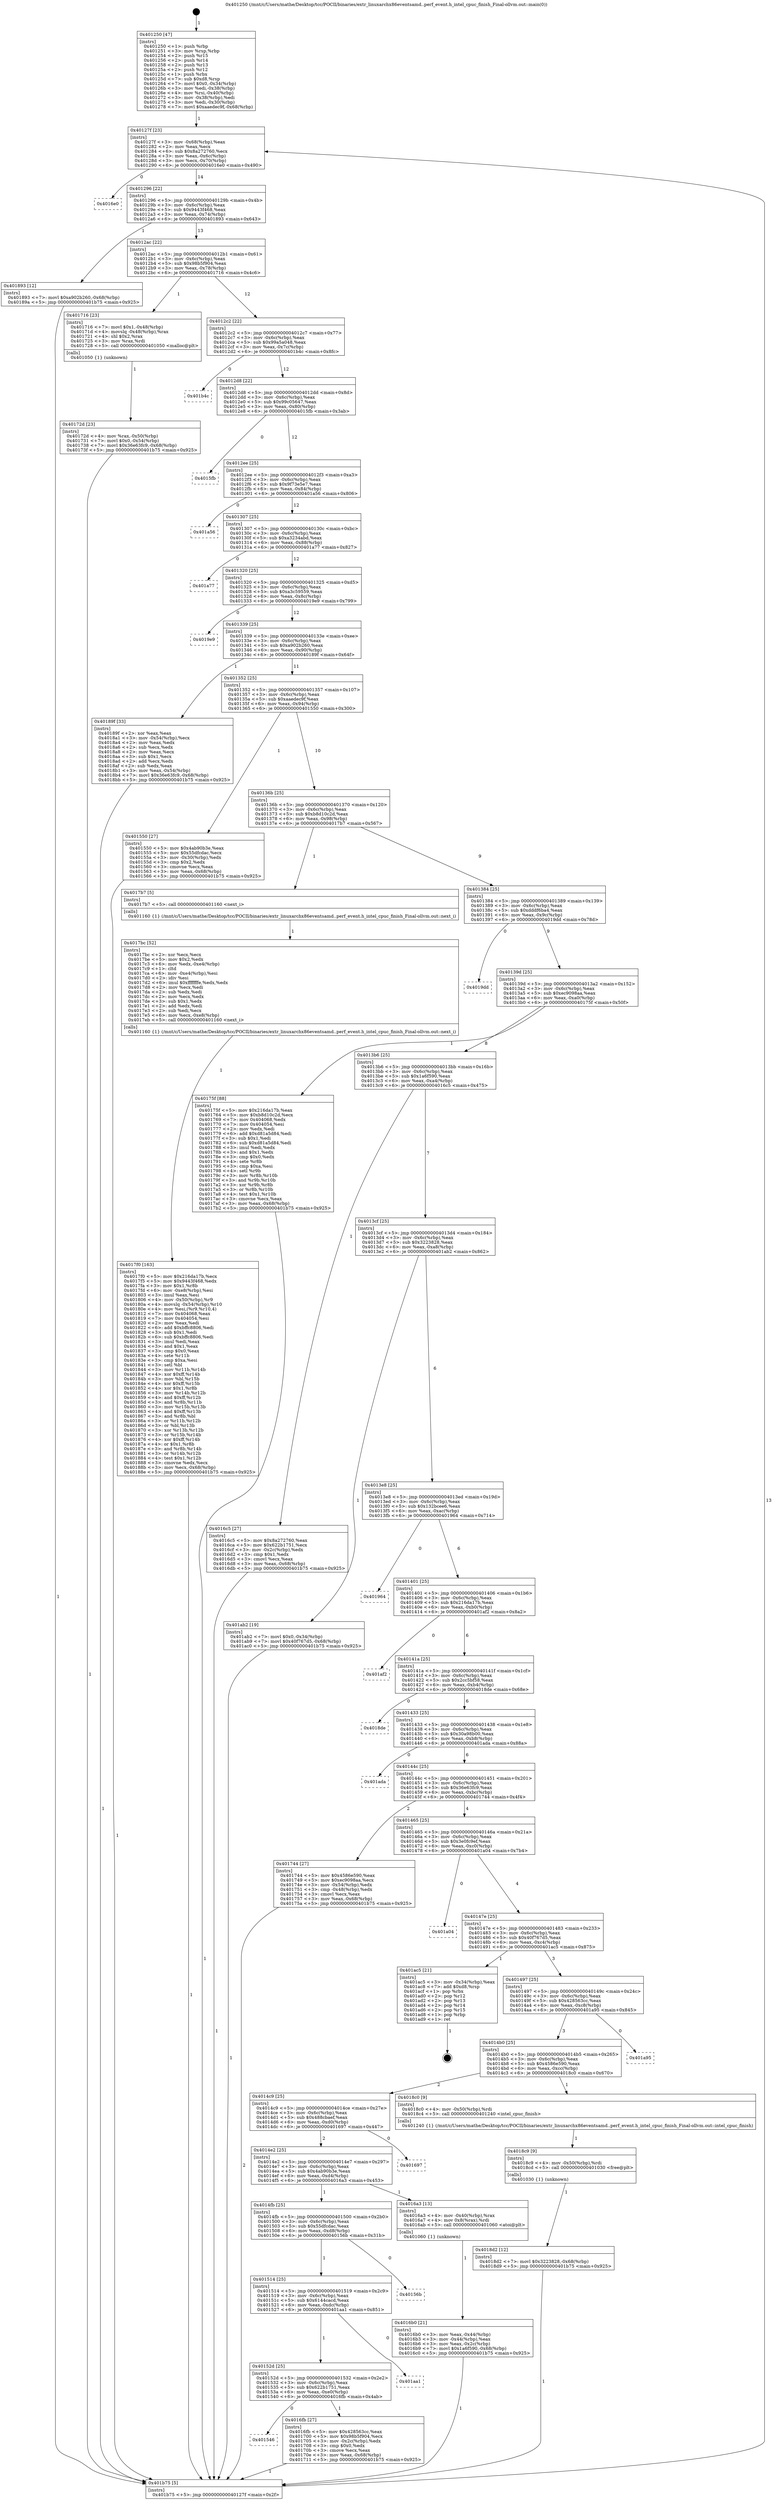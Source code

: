 digraph "0x401250" {
  label = "0x401250 (/mnt/c/Users/mathe/Desktop/tcc/POCII/binaries/extr_linuxarchx86eventsamd..perf_event.h_intel_cpuc_finish_Final-ollvm.out::main(0))"
  labelloc = "t"
  node[shape=record]

  Entry [label="",width=0.3,height=0.3,shape=circle,fillcolor=black,style=filled]
  "0x40127f" [label="{
     0x40127f [23]\l
     | [instrs]\l
     &nbsp;&nbsp;0x40127f \<+3\>: mov -0x68(%rbp),%eax\l
     &nbsp;&nbsp;0x401282 \<+2\>: mov %eax,%ecx\l
     &nbsp;&nbsp;0x401284 \<+6\>: sub $0x8a272760,%ecx\l
     &nbsp;&nbsp;0x40128a \<+3\>: mov %eax,-0x6c(%rbp)\l
     &nbsp;&nbsp;0x40128d \<+3\>: mov %ecx,-0x70(%rbp)\l
     &nbsp;&nbsp;0x401290 \<+6\>: je 00000000004016e0 \<main+0x490\>\l
  }"]
  "0x4016e0" [label="{
     0x4016e0\l
  }", style=dashed]
  "0x401296" [label="{
     0x401296 [22]\l
     | [instrs]\l
     &nbsp;&nbsp;0x401296 \<+5\>: jmp 000000000040129b \<main+0x4b\>\l
     &nbsp;&nbsp;0x40129b \<+3\>: mov -0x6c(%rbp),%eax\l
     &nbsp;&nbsp;0x40129e \<+5\>: sub $0x9443f468,%eax\l
     &nbsp;&nbsp;0x4012a3 \<+3\>: mov %eax,-0x74(%rbp)\l
     &nbsp;&nbsp;0x4012a6 \<+6\>: je 0000000000401893 \<main+0x643\>\l
  }"]
  Exit [label="",width=0.3,height=0.3,shape=circle,fillcolor=black,style=filled,peripheries=2]
  "0x401893" [label="{
     0x401893 [12]\l
     | [instrs]\l
     &nbsp;&nbsp;0x401893 \<+7\>: movl $0xa902b260,-0x68(%rbp)\l
     &nbsp;&nbsp;0x40189a \<+5\>: jmp 0000000000401b75 \<main+0x925\>\l
  }"]
  "0x4012ac" [label="{
     0x4012ac [22]\l
     | [instrs]\l
     &nbsp;&nbsp;0x4012ac \<+5\>: jmp 00000000004012b1 \<main+0x61\>\l
     &nbsp;&nbsp;0x4012b1 \<+3\>: mov -0x6c(%rbp),%eax\l
     &nbsp;&nbsp;0x4012b4 \<+5\>: sub $0x98b5f904,%eax\l
     &nbsp;&nbsp;0x4012b9 \<+3\>: mov %eax,-0x78(%rbp)\l
     &nbsp;&nbsp;0x4012bc \<+6\>: je 0000000000401716 \<main+0x4c6\>\l
  }"]
  "0x4018d2" [label="{
     0x4018d2 [12]\l
     | [instrs]\l
     &nbsp;&nbsp;0x4018d2 \<+7\>: movl $0x3223828,-0x68(%rbp)\l
     &nbsp;&nbsp;0x4018d9 \<+5\>: jmp 0000000000401b75 \<main+0x925\>\l
  }"]
  "0x401716" [label="{
     0x401716 [23]\l
     | [instrs]\l
     &nbsp;&nbsp;0x401716 \<+7\>: movl $0x1,-0x48(%rbp)\l
     &nbsp;&nbsp;0x40171d \<+4\>: movslq -0x48(%rbp),%rax\l
     &nbsp;&nbsp;0x401721 \<+4\>: shl $0x2,%rax\l
     &nbsp;&nbsp;0x401725 \<+3\>: mov %rax,%rdi\l
     &nbsp;&nbsp;0x401728 \<+5\>: call 0000000000401050 \<malloc@plt\>\l
     | [calls]\l
     &nbsp;&nbsp;0x401050 \{1\} (unknown)\l
  }"]
  "0x4012c2" [label="{
     0x4012c2 [22]\l
     | [instrs]\l
     &nbsp;&nbsp;0x4012c2 \<+5\>: jmp 00000000004012c7 \<main+0x77\>\l
     &nbsp;&nbsp;0x4012c7 \<+3\>: mov -0x6c(%rbp),%eax\l
     &nbsp;&nbsp;0x4012ca \<+5\>: sub $0x99a5a048,%eax\l
     &nbsp;&nbsp;0x4012cf \<+3\>: mov %eax,-0x7c(%rbp)\l
     &nbsp;&nbsp;0x4012d2 \<+6\>: je 0000000000401b4c \<main+0x8fc\>\l
  }"]
  "0x4018c9" [label="{
     0x4018c9 [9]\l
     | [instrs]\l
     &nbsp;&nbsp;0x4018c9 \<+4\>: mov -0x50(%rbp),%rdi\l
     &nbsp;&nbsp;0x4018cd \<+5\>: call 0000000000401030 \<free@plt\>\l
     | [calls]\l
     &nbsp;&nbsp;0x401030 \{1\} (unknown)\l
  }"]
  "0x401b4c" [label="{
     0x401b4c\l
  }", style=dashed]
  "0x4012d8" [label="{
     0x4012d8 [22]\l
     | [instrs]\l
     &nbsp;&nbsp;0x4012d8 \<+5\>: jmp 00000000004012dd \<main+0x8d\>\l
     &nbsp;&nbsp;0x4012dd \<+3\>: mov -0x6c(%rbp),%eax\l
     &nbsp;&nbsp;0x4012e0 \<+5\>: sub $0x99c05647,%eax\l
     &nbsp;&nbsp;0x4012e5 \<+3\>: mov %eax,-0x80(%rbp)\l
     &nbsp;&nbsp;0x4012e8 \<+6\>: je 00000000004015fb \<main+0x3ab\>\l
  }"]
  "0x4017f0" [label="{
     0x4017f0 [163]\l
     | [instrs]\l
     &nbsp;&nbsp;0x4017f0 \<+5\>: mov $0x216da17b,%ecx\l
     &nbsp;&nbsp;0x4017f5 \<+5\>: mov $0x9443f468,%edx\l
     &nbsp;&nbsp;0x4017fa \<+3\>: mov $0x1,%r8b\l
     &nbsp;&nbsp;0x4017fd \<+6\>: mov -0xe8(%rbp),%esi\l
     &nbsp;&nbsp;0x401803 \<+3\>: imul %eax,%esi\l
     &nbsp;&nbsp;0x401806 \<+4\>: mov -0x50(%rbp),%r9\l
     &nbsp;&nbsp;0x40180a \<+4\>: movslq -0x54(%rbp),%r10\l
     &nbsp;&nbsp;0x40180e \<+4\>: mov %esi,(%r9,%r10,4)\l
     &nbsp;&nbsp;0x401812 \<+7\>: mov 0x404068,%eax\l
     &nbsp;&nbsp;0x401819 \<+7\>: mov 0x404054,%esi\l
     &nbsp;&nbsp;0x401820 \<+2\>: mov %eax,%edi\l
     &nbsp;&nbsp;0x401822 \<+6\>: add $0xbffc8806,%edi\l
     &nbsp;&nbsp;0x401828 \<+3\>: sub $0x1,%edi\l
     &nbsp;&nbsp;0x40182b \<+6\>: sub $0xbffc8806,%edi\l
     &nbsp;&nbsp;0x401831 \<+3\>: imul %edi,%eax\l
     &nbsp;&nbsp;0x401834 \<+3\>: and $0x1,%eax\l
     &nbsp;&nbsp;0x401837 \<+3\>: cmp $0x0,%eax\l
     &nbsp;&nbsp;0x40183a \<+4\>: sete %r11b\l
     &nbsp;&nbsp;0x40183e \<+3\>: cmp $0xa,%esi\l
     &nbsp;&nbsp;0x401841 \<+3\>: setl %bl\l
     &nbsp;&nbsp;0x401844 \<+3\>: mov %r11b,%r14b\l
     &nbsp;&nbsp;0x401847 \<+4\>: xor $0xff,%r14b\l
     &nbsp;&nbsp;0x40184b \<+3\>: mov %bl,%r15b\l
     &nbsp;&nbsp;0x40184e \<+4\>: xor $0xff,%r15b\l
     &nbsp;&nbsp;0x401852 \<+4\>: xor $0x1,%r8b\l
     &nbsp;&nbsp;0x401856 \<+3\>: mov %r14b,%r12b\l
     &nbsp;&nbsp;0x401859 \<+4\>: and $0xff,%r12b\l
     &nbsp;&nbsp;0x40185d \<+3\>: and %r8b,%r11b\l
     &nbsp;&nbsp;0x401860 \<+3\>: mov %r15b,%r13b\l
     &nbsp;&nbsp;0x401863 \<+4\>: and $0xff,%r13b\l
     &nbsp;&nbsp;0x401867 \<+3\>: and %r8b,%bl\l
     &nbsp;&nbsp;0x40186a \<+3\>: or %r11b,%r12b\l
     &nbsp;&nbsp;0x40186d \<+3\>: or %bl,%r13b\l
     &nbsp;&nbsp;0x401870 \<+3\>: xor %r13b,%r12b\l
     &nbsp;&nbsp;0x401873 \<+3\>: or %r15b,%r14b\l
     &nbsp;&nbsp;0x401876 \<+4\>: xor $0xff,%r14b\l
     &nbsp;&nbsp;0x40187a \<+4\>: or $0x1,%r8b\l
     &nbsp;&nbsp;0x40187e \<+3\>: and %r8b,%r14b\l
     &nbsp;&nbsp;0x401881 \<+3\>: or %r14b,%r12b\l
     &nbsp;&nbsp;0x401884 \<+4\>: test $0x1,%r12b\l
     &nbsp;&nbsp;0x401888 \<+3\>: cmovne %edx,%ecx\l
     &nbsp;&nbsp;0x40188b \<+3\>: mov %ecx,-0x68(%rbp)\l
     &nbsp;&nbsp;0x40188e \<+5\>: jmp 0000000000401b75 \<main+0x925\>\l
  }"]
  "0x4015fb" [label="{
     0x4015fb\l
  }", style=dashed]
  "0x4012ee" [label="{
     0x4012ee [25]\l
     | [instrs]\l
     &nbsp;&nbsp;0x4012ee \<+5\>: jmp 00000000004012f3 \<main+0xa3\>\l
     &nbsp;&nbsp;0x4012f3 \<+3\>: mov -0x6c(%rbp),%eax\l
     &nbsp;&nbsp;0x4012f6 \<+5\>: sub $0x9f73e5e7,%eax\l
     &nbsp;&nbsp;0x4012fb \<+6\>: mov %eax,-0x84(%rbp)\l
     &nbsp;&nbsp;0x401301 \<+6\>: je 0000000000401a56 \<main+0x806\>\l
  }"]
  "0x4017bc" [label="{
     0x4017bc [52]\l
     | [instrs]\l
     &nbsp;&nbsp;0x4017bc \<+2\>: xor %ecx,%ecx\l
     &nbsp;&nbsp;0x4017be \<+5\>: mov $0x2,%edx\l
     &nbsp;&nbsp;0x4017c3 \<+6\>: mov %edx,-0xe4(%rbp)\l
     &nbsp;&nbsp;0x4017c9 \<+1\>: cltd\l
     &nbsp;&nbsp;0x4017ca \<+6\>: mov -0xe4(%rbp),%esi\l
     &nbsp;&nbsp;0x4017d0 \<+2\>: idiv %esi\l
     &nbsp;&nbsp;0x4017d2 \<+6\>: imul $0xfffffffe,%edx,%edx\l
     &nbsp;&nbsp;0x4017d8 \<+2\>: mov %ecx,%edi\l
     &nbsp;&nbsp;0x4017da \<+2\>: sub %edx,%edi\l
     &nbsp;&nbsp;0x4017dc \<+2\>: mov %ecx,%edx\l
     &nbsp;&nbsp;0x4017de \<+3\>: sub $0x1,%edx\l
     &nbsp;&nbsp;0x4017e1 \<+2\>: add %edx,%edi\l
     &nbsp;&nbsp;0x4017e3 \<+2\>: sub %edi,%ecx\l
     &nbsp;&nbsp;0x4017e5 \<+6\>: mov %ecx,-0xe8(%rbp)\l
     &nbsp;&nbsp;0x4017eb \<+5\>: call 0000000000401160 \<next_i\>\l
     | [calls]\l
     &nbsp;&nbsp;0x401160 \{1\} (/mnt/c/Users/mathe/Desktop/tcc/POCII/binaries/extr_linuxarchx86eventsamd..perf_event.h_intel_cpuc_finish_Final-ollvm.out::next_i)\l
  }"]
  "0x401a56" [label="{
     0x401a56\l
  }", style=dashed]
  "0x401307" [label="{
     0x401307 [25]\l
     | [instrs]\l
     &nbsp;&nbsp;0x401307 \<+5\>: jmp 000000000040130c \<main+0xbc\>\l
     &nbsp;&nbsp;0x40130c \<+3\>: mov -0x6c(%rbp),%eax\l
     &nbsp;&nbsp;0x40130f \<+5\>: sub $0xa3234abd,%eax\l
     &nbsp;&nbsp;0x401314 \<+6\>: mov %eax,-0x88(%rbp)\l
     &nbsp;&nbsp;0x40131a \<+6\>: je 0000000000401a77 \<main+0x827\>\l
  }"]
  "0x40172d" [label="{
     0x40172d [23]\l
     | [instrs]\l
     &nbsp;&nbsp;0x40172d \<+4\>: mov %rax,-0x50(%rbp)\l
     &nbsp;&nbsp;0x401731 \<+7\>: movl $0x0,-0x54(%rbp)\l
     &nbsp;&nbsp;0x401738 \<+7\>: movl $0x36e63fc9,-0x68(%rbp)\l
     &nbsp;&nbsp;0x40173f \<+5\>: jmp 0000000000401b75 \<main+0x925\>\l
  }"]
  "0x401a77" [label="{
     0x401a77\l
  }", style=dashed]
  "0x401320" [label="{
     0x401320 [25]\l
     | [instrs]\l
     &nbsp;&nbsp;0x401320 \<+5\>: jmp 0000000000401325 \<main+0xd5\>\l
     &nbsp;&nbsp;0x401325 \<+3\>: mov -0x6c(%rbp),%eax\l
     &nbsp;&nbsp;0x401328 \<+5\>: sub $0xa3c59559,%eax\l
     &nbsp;&nbsp;0x40132d \<+6\>: mov %eax,-0x8c(%rbp)\l
     &nbsp;&nbsp;0x401333 \<+6\>: je 00000000004019e9 \<main+0x799\>\l
  }"]
  "0x401546" [label="{
     0x401546\l
  }", style=dashed]
  "0x4019e9" [label="{
     0x4019e9\l
  }", style=dashed]
  "0x401339" [label="{
     0x401339 [25]\l
     | [instrs]\l
     &nbsp;&nbsp;0x401339 \<+5\>: jmp 000000000040133e \<main+0xee\>\l
     &nbsp;&nbsp;0x40133e \<+3\>: mov -0x6c(%rbp),%eax\l
     &nbsp;&nbsp;0x401341 \<+5\>: sub $0xa902b260,%eax\l
     &nbsp;&nbsp;0x401346 \<+6\>: mov %eax,-0x90(%rbp)\l
     &nbsp;&nbsp;0x40134c \<+6\>: je 000000000040189f \<main+0x64f\>\l
  }"]
  "0x4016fb" [label="{
     0x4016fb [27]\l
     | [instrs]\l
     &nbsp;&nbsp;0x4016fb \<+5\>: mov $0x428563cc,%eax\l
     &nbsp;&nbsp;0x401700 \<+5\>: mov $0x98b5f904,%ecx\l
     &nbsp;&nbsp;0x401705 \<+3\>: mov -0x2c(%rbp),%edx\l
     &nbsp;&nbsp;0x401708 \<+3\>: cmp $0x0,%edx\l
     &nbsp;&nbsp;0x40170b \<+3\>: cmove %ecx,%eax\l
     &nbsp;&nbsp;0x40170e \<+3\>: mov %eax,-0x68(%rbp)\l
     &nbsp;&nbsp;0x401711 \<+5\>: jmp 0000000000401b75 \<main+0x925\>\l
  }"]
  "0x40189f" [label="{
     0x40189f [33]\l
     | [instrs]\l
     &nbsp;&nbsp;0x40189f \<+2\>: xor %eax,%eax\l
     &nbsp;&nbsp;0x4018a1 \<+3\>: mov -0x54(%rbp),%ecx\l
     &nbsp;&nbsp;0x4018a4 \<+2\>: mov %eax,%edx\l
     &nbsp;&nbsp;0x4018a6 \<+2\>: sub %ecx,%edx\l
     &nbsp;&nbsp;0x4018a8 \<+2\>: mov %eax,%ecx\l
     &nbsp;&nbsp;0x4018aa \<+3\>: sub $0x1,%ecx\l
     &nbsp;&nbsp;0x4018ad \<+2\>: add %ecx,%edx\l
     &nbsp;&nbsp;0x4018af \<+2\>: sub %edx,%eax\l
     &nbsp;&nbsp;0x4018b1 \<+3\>: mov %eax,-0x54(%rbp)\l
     &nbsp;&nbsp;0x4018b4 \<+7\>: movl $0x36e63fc9,-0x68(%rbp)\l
     &nbsp;&nbsp;0x4018bb \<+5\>: jmp 0000000000401b75 \<main+0x925\>\l
  }"]
  "0x401352" [label="{
     0x401352 [25]\l
     | [instrs]\l
     &nbsp;&nbsp;0x401352 \<+5\>: jmp 0000000000401357 \<main+0x107\>\l
     &nbsp;&nbsp;0x401357 \<+3\>: mov -0x6c(%rbp),%eax\l
     &nbsp;&nbsp;0x40135a \<+5\>: sub $0xaaedec9f,%eax\l
     &nbsp;&nbsp;0x40135f \<+6\>: mov %eax,-0x94(%rbp)\l
     &nbsp;&nbsp;0x401365 \<+6\>: je 0000000000401550 \<main+0x300\>\l
  }"]
  "0x40152d" [label="{
     0x40152d [25]\l
     | [instrs]\l
     &nbsp;&nbsp;0x40152d \<+5\>: jmp 0000000000401532 \<main+0x2e2\>\l
     &nbsp;&nbsp;0x401532 \<+3\>: mov -0x6c(%rbp),%eax\l
     &nbsp;&nbsp;0x401535 \<+5\>: sub $0x622b1751,%eax\l
     &nbsp;&nbsp;0x40153a \<+6\>: mov %eax,-0xe0(%rbp)\l
     &nbsp;&nbsp;0x401540 \<+6\>: je 00000000004016fb \<main+0x4ab\>\l
  }"]
  "0x401550" [label="{
     0x401550 [27]\l
     | [instrs]\l
     &nbsp;&nbsp;0x401550 \<+5\>: mov $0x4ab90b3e,%eax\l
     &nbsp;&nbsp;0x401555 \<+5\>: mov $0x55dfcdac,%ecx\l
     &nbsp;&nbsp;0x40155a \<+3\>: mov -0x30(%rbp),%edx\l
     &nbsp;&nbsp;0x40155d \<+3\>: cmp $0x2,%edx\l
     &nbsp;&nbsp;0x401560 \<+3\>: cmovne %ecx,%eax\l
     &nbsp;&nbsp;0x401563 \<+3\>: mov %eax,-0x68(%rbp)\l
     &nbsp;&nbsp;0x401566 \<+5\>: jmp 0000000000401b75 \<main+0x925\>\l
  }"]
  "0x40136b" [label="{
     0x40136b [25]\l
     | [instrs]\l
     &nbsp;&nbsp;0x40136b \<+5\>: jmp 0000000000401370 \<main+0x120\>\l
     &nbsp;&nbsp;0x401370 \<+3\>: mov -0x6c(%rbp),%eax\l
     &nbsp;&nbsp;0x401373 \<+5\>: sub $0xb8d10c2d,%eax\l
     &nbsp;&nbsp;0x401378 \<+6\>: mov %eax,-0x98(%rbp)\l
     &nbsp;&nbsp;0x40137e \<+6\>: je 00000000004017b7 \<main+0x567\>\l
  }"]
  "0x401b75" [label="{
     0x401b75 [5]\l
     | [instrs]\l
     &nbsp;&nbsp;0x401b75 \<+5\>: jmp 000000000040127f \<main+0x2f\>\l
  }"]
  "0x401250" [label="{
     0x401250 [47]\l
     | [instrs]\l
     &nbsp;&nbsp;0x401250 \<+1\>: push %rbp\l
     &nbsp;&nbsp;0x401251 \<+3\>: mov %rsp,%rbp\l
     &nbsp;&nbsp;0x401254 \<+2\>: push %r15\l
     &nbsp;&nbsp;0x401256 \<+2\>: push %r14\l
     &nbsp;&nbsp;0x401258 \<+2\>: push %r13\l
     &nbsp;&nbsp;0x40125a \<+2\>: push %r12\l
     &nbsp;&nbsp;0x40125c \<+1\>: push %rbx\l
     &nbsp;&nbsp;0x40125d \<+7\>: sub $0xd8,%rsp\l
     &nbsp;&nbsp;0x401264 \<+7\>: movl $0x0,-0x34(%rbp)\l
     &nbsp;&nbsp;0x40126b \<+3\>: mov %edi,-0x38(%rbp)\l
     &nbsp;&nbsp;0x40126e \<+4\>: mov %rsi,-0x40(%rbp)\l
     &nbsp;&nbsp;0x401272 \<+3\>: mov -0x38(%rbp),%edi\l
     &nbsp;&nbsp;0x401275 \<+3\>: mov %edi,-0x30(%rbp)\l
     &nbsp;&nbsp;0x401278 \<+7\>: movl $0xaaedec9f,-0x68(%rbp)\l
  }"]
  "0x401aa1" [label="{
     0x401aa1\l
  }", style=dashed]
  "0x4017b7" [label="{
     0x4017b7 [5]\l
     | [instrs]\l
     &nbsp;&nbsp;0x4017b7 \<+5\>: call 0000000000401160 \<next_i\>\l
     | [calls]\l
     &nbsp;&nbsp;0x401160 \{1\} (/mnt/c/Users/mathe/Desktop/tcc/POCII/binaries/extr_linuxarchx86eventsamd..perf_event.h_intel_cpuc_finish_Final-ollvm.out::next_i)\l
  }"]
  "0x401384" [label="{
     0x401384 [25]\l
     | [instrs]\l
     &nbsp;&nbsp;0x401384 \<+5\>: jmp 0000000000401389 \<main+0x139\>\l
     &nbsp;&nbsp;0x401389 \<+3\>: mov -0x6c(%rbp),%eax\l
     &nbsp;&nbsp;0x40138c \<+5\>: sub $0xdddf6ba4,%eax\l
     &nbsp;&nbsp;0x401391 \<+6\>: mov %eax,-0x9c(%rbp)\l
     &nbsp;&nbsp;0x401397 \<+6\>: je 00000000004019dd \<main+0x78d\>\l
  }"]
  "0x401514" [label="{
     0x401514 [25]\l
     | [instrs]\l
     &nbsp;&nbsp;0x401514 \<+5\>: jmp 0000000000401519 \<main+0x2c9\>\l
     &nbsp;&nbsp;0x401519 \<+3\>: mov -0x6c(%rbp),%eax\l
     &nbsp;&nbsp;0x40151c \<+5\>: sub $0x6144cacd,%eax\l
     &nbsp;&nbsp;0x401521 \<+6\>: mov %eax,-0xdc(%rbp)\l
     &nbsp;&nbsp;0x401527 \<+6\>: je 0000000000401aa1 \<main+0x851\>\l
  }"]
  "0x4019dd" [label="{
     0x4019dd\l
  }", style=dashed]
  "0x40139d" [label="{
     0x40139d [25]\l
     | [instrs]\l
     &nbsp;&nbsp;0x40139d \<+5\>: jmp 00000000004013a2 \<main+0x152\>\l
     &nbsp;&nbsp;0x4013a2 \<+3\>: mov -0x6c(%rbp),%eax\l
     &nbsp;&nbsp;0x4013a5 \<+5\>: sub $0xec9098aa,%eax\l
     &nbsp;&nbsp;0x4013aa \<+6\>: mov %eax,-0xa0(%rbp)\l
     &nbsp;&nbsp;0x4013b0 \<+6\>: je 000000000040175f \<main+0x50f\>\l
  }"]
  "0x40156b" [label="{
     0x40156b\l
  }", style=dashed]
  "0x40175f" [label="{
     0x40175f [88]\l
     | [instrs]\l
     &nbsp;&nbsp;0x40175f \<+5\>: mov $0x216da17b,%eax\l
     &nbsp;&nbsp;0x401764 \<+5\>: mov $0xb8d10c2d,%ecx\l
     &nbsp;&nbsp;0x401769 \<+7\>: mov 0x404068,%edx\l
     &nbsp;&nbsp;0x401770 \<+7\>: mov 0x404054,%esi\l
     &nbsp;&nbsp;0x401777 \<+2\>: mov %edx,%edi\l
     &nbsp;&nbsp;0x401779 \<+6\>: add $0xd81a5d84,%edi\l
     &nbsp;&nbsp;0x40177f \<+3\>: sub $0x1,%edi\l
     &nbsp;&nbsp;0x401782 \<+6\>: sub $0xd81a5d84,%edi\l
     &nbsp;&nbsp;0x401788 \<+3\>: imul %edi,%edx\l
     &nbsp;&nbsp;0x40178b \<+3\>: and $0x1,%edx\l
     &nbsp;&nbsp;0x40178e \<+3\>: cmp $0x0,%edx\l
     &nbsp;&nbsp;0x401791 \<+4\>: sete %r8b\l
     &nbsp;&nbsp;0x401795 \<+3\>: cmp $0xa,%esi\l
     &nbsp;&nbsp;0x401798 \<+4\>: setl %r9b\l
     &nbsp;&nbsp;0x40179c \<+3\>: mov %r8b,%r10b\l
     &nbsp;&nbsp;0x40179f \<+3\>: and %r9b,%r10b\l
     &nbsp;&nbsp;0x4017a2 \<+3\>: xor %r9b,%r8b\l
     &nbsp;&nbsp;0x4017a5 \<+3\>: or %r8b,%r10b\l
     &nbsp;&nbsp;0x4017a8 \<+4\>: test $0x1,%r10b\l
     &nbsp;&nbsp;0x4017ac \<+3\>: cmovne %ecx,%eax\l
     &nbsp;&nbsp;0x4017af \<+3\>: mov %eax,-0x68(%rbp)\l
     &nbsp;&nbsp;0x4017b2 \<+5\>: jmp 0000000000401b75 \<main+0x925\>\l
  }"]
  "0x4013b6" [label="{
     0x4013b6 [25]\l
     | [instrs]\l
     &nbsp;&nbsp;0x4013b6 \<+5\>: jmp 00000000004013bb \<main+0x16b\>\l
     &nbsp;&nbsp;0x4013bb \<+3\>: mov -0x6c(%rbp),%eax\l
     &nbsp;&nbsp;0x4013be \<+5\>: sub $0x1a6f590,%eax\l
     &nbsp;&nbsp;0x4013c3 \<+6\>: mov %eax,-0xa4(%rbp)\l
     &nbsp;&nbsp;0x4013c9 \<+6\>: je 00000000004016c5 \<main+0x475\>\l
  }"]
  "0x4016b0" [label="{
     0x4016b0 [21]\l
     | [instrs]\l
     &nbsp;&nbsp;0x4016b0 \<+3\>: mov %eax,-0x44(%rbp)\l
     &nbsp;&nbsp;0x4016b3 \<+3\>: mov -0x44(%rbp),%eax\l
     &nbsp;&nbsp;0x4016b6 \<+3\>: mov %eax,-0x2c(%rbp)\l
     &nbsp;&nbsp;0x4016b9 \<+7\>: movl $0x1a6f590,-0x68(%rbp)\l
     &nbsp;&nbsp;0x4016c0 \<+5\>: jmp 0000000000401b75 \<main+0x925\>\l
  }"]
  "0x4016c5" [label="{
     0x4016c5 [27]\l
     | [instrs]\l
     &nbsp;&nbsp;0x4016c5 \<+5\>: mov $0x8a272760,%eax\l
     &nbsp;&nbsp;0x4016ca \<+5\>: mov $0x622b1751,%ecx\l
     &nbsp;&nbsp;0x4016cf \<+3\>: mov -0x2c(%rbp),%edx\l
     &nbsp;&nbsp;0x4016d2 \<+3\>: cmp $0x1,%edx\l
     &nbsp;&nbsp;0x4016d5 \<+3\>: cmovl %ecx,%eax\l
     &nbsp;&nbsp;0x4016d8 \<+3\>: mov %eax,-0x68(%rbp)\l
     &nbsp;&nbsp;0x4016db \<+5\>: jmp 0000000000401b75 \<main+0x925\>\l
  }"]
  "0x4013cf" [label="{
     0x4013cf [25]\l
     | [instrs]\l
     &nbsp;&nbsp;0x4013cf \<+5\>: jmp 00000000004013d4 \<main+0x184\>\l
     &nbsp;&nbsp;0x4013d4 \<+3\>: mov -0x6c(%rbp),%eax\l
     &nbsp;&nbsp;0x4013d7 \<+5\>: sub $0x3223828,%eax\l
     &nbsp;&nbsp;0x4013dc \<+6\>: mov %eax,-0xa8(%rbp)\l
     &nbsp;&nbsp;0x4013e2 \<+6\>: je 0000000000401ab2 \<main+0x862\>\l
  }"]
  "0x4014fb" [label="{
     0x4014fb [25]\l
     | [instrs]\l
     &nbsp;&nbsp;0x4014fb \<+5\>: jmp 0000000000401500 \<main+0x2b0\>\l
     &nbsp;&nbsp;0x401500 \<+3\>: mov -0x6c(%rbp),%eax\l
     &nbsp;&nbsp;0x401503 \<+5\>: sub $0x55dfcdac,%eax\l
     &nbsp;&nbsp;0x401508 \<+6\>: mov %eax,-0xd8(%rbp)\l
     &nbsp;&nbsp;0x40150e \<+6\>: je 000000000040156b \<main+0x31b\>\l
  }"]
  "0x401ab2" [label="{
     0x401ab2 [19]\l
     | [instrs]\l
     &nbsp;&nbsp;0x401ab2 \<+7\>: movl $0x0,-0x34(%rbp)\l
     &nbsp;&nbsp;0x401ab9 \<+7\>: movl $0x40f767d5,-0x68(%rbp)\l
     &nbsp;&nbsp;0x401ac0 \<+5\>: jmp 0000000000401b75 \<main+0x925\>\l
  }"]
  "0x4013e8" [label="{
     0x4013e8 [25]\l
     | [instrs]\l
     &nbsp;&nbsp;0x4013e8 \<+5\>: jmp 00000000004013ed \<main+0x19d\>\l
     &nbsp;&nbsp;0x4013ed \<+3\>: mov -0x6c(%rbp),%eax\l
     &nbsp;&nbsp;0x4013f0 \<+5\>: sub $0x132bcee6,%eax\l
     &nbsp;&nbsp;0x4013f5 \<+6\>: mov %eax,-0xac(%rbp)\l
     &nbsp;&nbsp;0x4013fb \<+6\>: je 0000000000401964 \<main+0x714\>\l
  }"]
  "0x4016a3" [label="{
     0x4016a3 [13]\l
     | [instrs]\l
     &nbsp;&nbsp;0x4016a3 \<+4\>: mov -0x40(%rbp),%rax\l
     &nbsp;&nbsp;0x4016a7 \<+4\>: mov 0x8(%rax),%rdi\l
     &nbsp;&nbsp;0x4016ab \<+5\>: call 0000000000401060 \<atoi@plt\>\l
     | [calls]\l
     &nbsp;&nbsp;0x401060 \{1\} (unknown)\l
  }"]
  "0x401964" [label="{
     0x401964\l
  }", style=dashed]
  "0x401401" [label="{
     0x401401 [25]\l
     | [instrs]\l
     &nbsp;&nbsp;0x401401 \<+5\>: jmp 0000000000401406 \<main+0x1b6\>\l
     &nbsp;&nbsp;0x401406 \<+3\>: mov -0x6c(%rbp),%eax\l
     &nbsp;&nbsp;0x401409 \<+5\>: sub $0x216da17b,%eax\l
     &nbsp;&nbsp;0x40140e \<+6\>: mov %eax,-0xb0(%rbp)\l
     &nbsp;&nbsp;0x401414 \<+6\>: je 0000000000401af2 \<main+0x8a2\>\l
  }"]
  "0x4014e2" [label="{
     0x4014e2 [25]\l
     | [instrs]\l
     &nbsp;&nbsp;0x4014e2 \<+5\>: jmp 00000000004014e7 \<main+0x297\>\l
     &nbsp;&nbsp;0x4014e7 \<+3\>: mov -0x6c(%rbp),%eax\l
     &nbsp;&nbsp;0x4014ea \<+5\>: sub $0x4ab90b3e,%eax\l
     &nbsp;&nbsp;0x4014ef \<+6\>: mov %eax,-0xd4(%rbp)\l
     &nbsp;&nbsp;0x4014f5 \<+6\>: je 00000000004016a3 \<main+0x453\>\l
  }"]
  "0x401af2" [label="{
     0x401af2\l
  }", style=dashed]
  "0x40141a" [label="{
     0x40141a [25]\l
     | [instrs]\l
     &nbsp;&nbsp;0x40141a \<+5\>: jmp 000000000040141f \<main+0x1cf\>\l
     &nbsp;&nbsp;0x40141f \<+3\>: mov -0x6c(%rbp),%eax\l
     &nbsp;&nbsp;0x401422 \<+5\>: sub $0x2cc5bf58,%eax\l
     &nbsp;&nbsp;0x401427 \<+6\>: mov %eax,-0xb4(%rbp)\l
     &nbsp;&nbsp;0x40142d \<+6\>: je 00000000004018de \<main+0x68e\>\l
  }"]
  "0x401697" [label="{
     0x401697\l
  }", style=dashed]
  "0x4018de" [label="{
     0x4018de\l
  }", style=dashed]
  "0x401433" [label="{
     0x401433 [25]\l
     | [instrs]\l
     &nbsp;&nbsp;0x401433 \<+5\>: jmp 0000000000401438 \<main+0x1e8\>\l
     &nbsp;&nbsp;0x401438 \<+3\>: mov -0x6c(%rbp),%eax\l
     &nbsp;&nbsp;0x40143b \<+5\>: sub $0x30a98b00,%eax\l
     &nbsp;&nbsp;0x401440 \<+6\>: mov %eax,-0xb8(%rbp)\l
     &nbsp;&nbsp;0x401446 \<+6\>: je 0000000000401ada \<main+0x88a\>\l
  }"]
  "0x4014c9" [label="{
     0x4014c9 [25]\l
     | [instrs]\l
     &nbsp;&nbsp;0x4014c9 \<+5\>: jmp 00000000004014ce \<main+0x27e\>\l
     &nbsp;&nbsp;0x4014ce \<+3\>: mov -0x6c(%rbp),%eax\l
     &nbsp;&nbsp;0x4014d1 \<+5\>: sub $0x488cbaef,%eax\l
     &nbsp;&nbsp;0x4014d6 \<+6\>: mov %eax,-0xd0(%rbp)\l
     &nbsp;&nbsp;0x4014dc \<+6\>: je 0000000000401697 \<main+0x447\>\l
  }"]
  "0x401ada" [label="{
     0x401ada\l
  }", style=dashed]
  "0x40144c" [label="{
     0x40144c [25]\l
     | [instrs]\l
     &nbsp;&nbsp;0x40144c \<+5\>: jmp 0000000000401451 \<main+0x201\>\l
     &nbsp;&nbsp;0x401451 \<+3\>: mov -0x6c(%rbp),%eax\l
     &nbsp;&nbsp;0x401454 \<+5\>: sub $0x36e63fc9,%eax\l
     &nbsp;&nbsp;0x401459 \<+6\>: mov %eax,-0xbc(%rbp)\l
     &nbsp;&nbsp;0x40145f \<+6\>: je 0000000000401744 \<main+0x4f4\>\l
  }"]
  "0x4018c0" [label="{
     0x4018c0 [9]\l
     | [instrs]\l
     &nbsp;&nbsp;0x4018c0 \<+4\>: mov -0x50(%rbp),%rdi\l
     &nbsp;&nbsp;0x4018c4 \<+5\>: call 0000000000401240 \<intel_cpuc_finish\>\l
     | [calls]\l
     &nbsp;&nbsp;0x401240 \{1\} (/mnt/c/Users/mathe/Desktop/tcc/POCII/binaries/extr_linuxarchx86eventsamd..perf_event.h_intel_cpuc_finish_Final-ollvm.out::intel_cpuc_finish)\l
  }"]
  "0x401744" [label="{
     0x401744 [27]\l
     | [instrs]\l
     &nbsp;&nbsp;0x401744 \<+5\>: mov $0x4586e590,%eax\l
     &nbsp;&nbsp;0x401749 \<+5\>: mov $0xec9098aa,%ecx\l
     &nbsp;&nbsp;0x40174e \<+3\>: mov -0x54(%rbp),%edx\l
     &nbsp;&nbsp;0x401751 \<+3\>: cmp -0x48(%rbp),%edx\l
     &nbsp;&nbsp;0x401754 \<+3\>: cmovl %ecx,%eax\l
     &nbsp;&nbsp;0x401757 \<+3\>: mov %eax,-0x68(%rbp)\l
     &nbsp;&nbsp;0x40175a \<+5\>: jmp 0000000000401b75 \<main+0x925\>\l
  }"]
  "0x401465" [label="{
     0x401465 [25]\l
     | [instrs]\l
     &nbsp;&nbsp;0x401465 \<+5\>: jmp 000000000040146a \<main+0x21a\>\l
     &nbsp;&nbsp;0x40146a \<+3\>: mov -0x6c(%rbp),%eax\l
     &nbsp;&nbsp;0x40146d \<+5\>: sub $0x3e0fc9ef,%eax\l
     &nbsp;&nbsp;0x401472 \<+6\>: mov %eax,-0xc0(%rbp)\l
     &nbsp;&nbsp;0x401478 \<+6\>: je 0000000000401a04 \<main+0x7b4\>\l
  }"]
  "0x4014b0" [label="{
     0x4014b0 [25]\l
     | [instrs]\l
     &nbsp;&nbsp;0x4014b0 \<+5\>: jmp 00000000004014b5 \<main+0x265\>\l
     &nbsp;&nbsp;0x4014b5 \<+3\>: mov -0x6c(%rbp),%eax\l
     &nbsp;&nbsp;0x4014b8 \<+5\>: sub $0x4586e590,%eax\l
     &nbsp;&nbsp;0x4014bd \<+6\>: mov %eax,-0xcc(%rbp)\l
     &nbsp;&nbsp;0x4014c3 \<+6\>: je 00000000004018c0 \<main+0x670\>\l
  }"]
  "0x401a04" [label="{
     0x401a04\l
  }", style=dashed]
  "0x40147e" [label="{
     0x40147e [25]\l
     | [instrs]\l
     &nbsp;&nbsp;0x40147e \<+5\>: jmp 0000000000401483 \<main+0x233\>\l
     &nbsp;&nbsp;0x401483 \<+3\>: mov -0x6c(%rbp),%eax\l
     &nbsp;&nbsp;0x401486 \<+5\>: sub $0x40f767d5,%eax\l
     &nbsp;&nbsp;0x40148b \<+6\>: mov %eax,-0xc4(%rbp)\l
     &nbsp;&nbsp;0x401491 \<+6\>: je 0000000000401ac5 \<main+0x875\>\l
  }"]
  "0x401a95" [label="{
     0x401a95\l
  }", style=dashed]
  "0x401ac5" [label="{
     0x401ac5 [21]\l
     | [instrs]\l
     &nbsp;&nbsp;0x401ac5 \<+3\>: mov -0x34(%rbp),%eax\l
     &nbsp;&nbsp;0x401ac8 \<+7\>: add $0xd8,%rsp\l
     &nbsp;&nbsp;0x401acf \<+1\>: pop %rbx\l
     &nbsp;&nbsp;0x401ad0 \<+2\>: pop %r12\l
     &nbsp;&nbsp;0x401ad2 \<+2\>: pop %r13\l
     &nbsp;&nbsp;0x401ad4 \<+2\>: pop %r14\l
     &nbsp;&nbsp;0x401ad6 \<+2\>: pop %r15\l
     &nbsp;&nbsp;0x401ad8 \<+1\>: pop %rbp\l
     &nbsp;&nbsp;0x401ad9 \<+1\>: ret\l
  }"]
  "0x401497" [label="{
     0x401497 [25]\l
     | [instrs]\l
     &nbsp;&nbsp;0x401497 \<+5\>: jmp 000000000040149c \<main+0x24c\>\l
     &nbsp;&nbsp;0x40149c \<+3\>: mov -0x6c(%rbp),%eax\l
     &nbsp;&nbsp;0x40149f \<+5\>: sub $0x428563cc,%eax\l
     &nbsp;&nbsp;0x4014a4 \<+6\>: mov %eax,-0xc8(%rbp)\l
     &nbsp;&nbsp;0x4014aa \<+6\>: je 0000000000401a95 \<main+0x845\>\l
  }"]
  Entry -> "0x401250" [label=" 1"]
  "0x40127f" -> "0x4016e0" [label=" 0"]
  "0x40127f" -> "0x401296" [label=" 14"]
  "0x401ac5" -> Exit [label=" 1"]
  "0x401296" -> "0x401893" [label=" 1"]
  "0x401296" -> "0x4012ac" [label=" 13"]
  "0x401ab2" -> "0x401b75" [label=" 1"]
  "0x4012ac" -> "0x401716" [label=" 1"]
  "0x4012ac" -> "0x4012c2" [label=" 12"]
  "0x4018d2" -> "0x401b75" [label=" 1"]
  "0x4012c2" -> "0x401b4c" [label=" 0"]
  "0x4012c2" -> "0x4012d8" [label=" 12"]
  "0x4018c9" -> "0x4018d2" [label=" 1"]
  "0x4012d8" -> "0x4015fb" [label=" 0"]
  "0x4012d8" -> "0x4012ee" [label=" 12"]
  "0x4018c0" -> "0x4018c9" [label=" 1"]
  "0x4012ee" -> "0x401a56" [label=" 0"]
  "0x4012ee" -> "0x401307" [label=" 12"]
  "0x40189f" -> "0x401b75" [label=" 1"]
  "0x401307" -> "0x401a77" [label=" 0"]
  "0x401307" -> "0x401320" [label=" 12"]
  "0x401893" -> "0x401b75" [label=" 1"]
  "0x401320" -> "0x4019e9" [label=" 0"]
  "0x401320" -> "0x401339" [label=" 12"]
  "0x4017f0" -> "0x401b75" [label=" 1"]
  "0x401339" -> "0x40189f" [label=" 1"]
  "0x401339" -> "0x401352" [label=" 11"]
  "0x4017bc" -> "0x4017f0" [label=" 1"]
  "0x401352" -> "0x401550" [label=" 1"]
  "0x401352" -> "0x40136b" [label=" 10"]
  "0x401550" -> "0x401b75" [label=" 1"]
  "0x401250" -> "0x40127f" [label=" 1"]
  "0x401b75" -> "0x40127f" [label=" 13"]
  "0x40175f" -> "0x401b75" [label=" 1"]
  "0x40136b" -> "0x4017b7" [label=" 1"]
  "0x40136b" -> "0x401384" [label=" 9"]
  "0x401744" -> "0x401b75" [label=" 2"]
  "0x401384" -> "0x4019dd" [label=" 0"]
  "0x401384" -> "0x40139d" [label=" 9"]
  "0x401716" -> "0x40172d" [label=" 1"]
  "0x40139d" -> "0x40175f" [label=" 1"]
  "0x40139d" -> "0x4013b6" [label=" 8"]
  "0x4016fb" -> "0x401b75" [label=" 1"]
  "0x4013b6" -> "0x4016c5" [label=" 1"]
  "0x4013b6" -> "0x4013cf" [label=" 7"]
  "0x40152d" -> "0x4016fb" [label=" 1"]
  "0x4013cf" -> "0x401ab2" [label=" 1"]
  "0x4013cf" -> "0x4013e8" [label=" 6"]
  "0x4017b7" -> "0x4017bc" [label=" 1"]
  "0x4013e8" -> "0x401964" [label=" 0"]
  "0x4013e8" -> "0x401401" [label=" 6"]
  "0x401514" -> "0x40152d" [label=" 1"]
  "0x401401" -> "0x401af2" [label=" 0"]
  "0x401401" -> "0x40141a" [label=" 6"]
  "0x40172d" -> "0x401b75" [label=" 1"]
  "0x40141a" -> "0x4018de" [label=" 0"]
  "0x40141a" -> "0x401433" [label=" 6"]
  "0x4014fb" -> "0x401514" [label=" 1"]
  "0x401433" -> "0x401ada" [label=" 0"]
  "0x401433" -> "0x40144c" [label=" 6"]
  "0x40152d" -> "0x401546" [label=" 0"]
  "0x40144c" -> "0x401744" [label=" 2"]
  "0x40144c" -> "0x401465" [label=" 4"]
  "0x4016c5" -> "0x401b75" [label=" 1"]
  "0x401465" -> "0x401a04" [label=" 0"]
  "0x401465" -> "0x40147e" [label=" 4"]
  "0x4016a3" -> "0x4016b0" [label=" 1"]
  "0x40147e" -> "0x401ac5" [label=" 1"]
  "0x40147e" -> "0x401497" [label=" 3"]
  "0x4014e2" -> "0x4014fb" [label=" 1"]
  "0x401497" -> "0x401a95" [label=" 0"]
  "0x401497" -> "0x4014b0" [label=" 3"]
  "0x4016b0" -> "0x401b75" [label=" 1"]
  "0x4014b0" -> "0x4018c0" [label=" 1"]
  "0x4014b0" -> "0x4014c9" [label=" 2"]
  "0x4014fb" -> "0x40156b" [label=" 0"]
  "0x4014c9" -> "0x401697" [label=" 0"]
  "0x4014c9" -> "0x4014e2" [label=" 2"]
  "0x401514" -> "0x401aa1" [label=" 0"]
  "0x4014e2" -> "0x4016a3" [label=" 1"]
}
